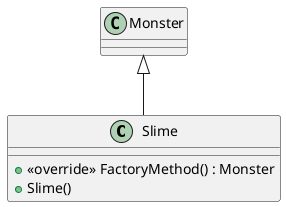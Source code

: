 @startuml
class Slime {
    + <<override>> FactoryMethod() : Monster
    + Slime()
}
Monster <|-- Slime
@enduml

